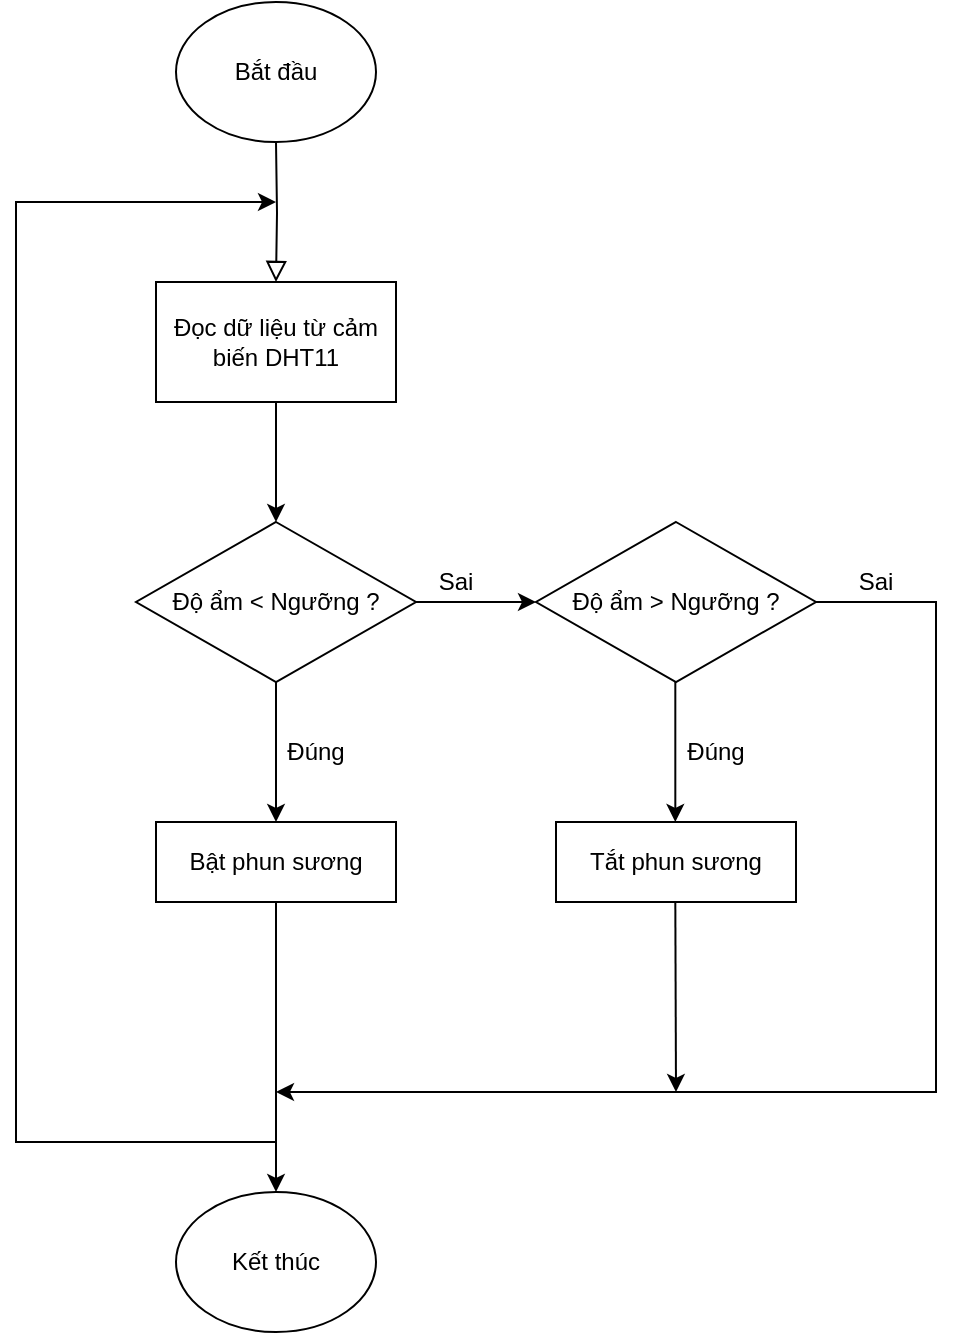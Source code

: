 <mxfile version="24.5.2" type="github">
  <diagram id="C5RBs43oDa-KdzZeNtuy" name="Page-1">
    <mxGraphModel dx="1032" dy="539" grid="1" gridSize="10" guides="1" tooltips="1" connect="1" arrows="1" fold="1" page="1" pageScale="1" pageWidth="827" pageHeight="1169" math="0" shadow="0">
      <root>
        <mxCell id="WIyWlLk6GJQsqaUBKTNV-0" />
        <mxCell id="WIyWlLk6GJQsqaUBKTNV-1" parent="WIyWlLk6GJQsqaUBKTNV-0" />
        <mxCell id="pnCFM_zxaNLk9q6kUJMl-28" value="" style="rounded=0;html=1;jettySize=auto;orthogonalLoop=1;fontSize=11;endArrow=block;endFill=0;endSize=8;strokeWidth=1;shadow=0;labelBackgroundColor=none;edgeStyle=orthogonalEdgeStyle;entryX=0.5;entryY=0;entryDx=0;entryDy=0;" parent="WIyWlLk6GJQsqaUBKTNV-1" edge="1" target="pnCFM_zxaNLk9q6kUJMl-38">
          <mxGeometry relative="1" as="geometry">
            <mxPoint x="210" y="150" as="sourcePoint" />
            <mxPoint x="210" y="200" as="targetPoint" />
          </mxGeometry>
        </mxCell>
        <mxCell id="pnCFM_zxaNLk9q6kUJMl-29" value="Bắt đầu" style="ellipse;whiteSpace=wrap;html=1;" parent="WIyWlLk6GJQsqaUBKTNV-1" vertex="1">
          <mxGeometry x="160" y="80" width="100" height="70" as="geometry" />
        </mxCell>
        <mxCell id="pnCFM_zxaNLk9q6kUJMl-30" value="Độ ẩm &amp;lt; Ngưỡng ?" style="rhombus;whiteSpace=wrap;html=1;" parent="WIyWlLk6GJQsqaUBKTNV-1" vertex="1">
          <mxGeometry x="140" y="340" width="140" height="80" as="geometry" />
        </mxCell>
        <mxCell id="pnCFM_zxaNLk9q6kUJMl-31" value="" style="endArrow=classic;html=1;rounded=0;exitX=0.5;exitY=1;exitDx=0;exitDy=0;" parent="WIyWlLk6GJQsqaUBKTNV-1" source="pnCFM_zxaNLk9q6kUJMl-30" edge="1">
          <mxGeometry width="50" height="50" relative="1" as="geometry">
            <mxPoint x="340" y="600" as="sourcePoint" />
            <mxPoint x="210" y="490" as="targetPoint" />
          </mxGeometry>
        </mxCell>
        <mxCell id="pnCFM_zxaNLk9q6kUJMl-32" value="Đúng" style="text;html=1;align=center;verticalAlign=middle;whiteSpace=wrap;rounded=0;" parent="WIyWlLk6GJQsqaUBKTNV-1" vertex="1">
          <mxGeometry x="200" y="440" width="60" height="30" as="geometry" />
        </mxCell>
        <mxCell id="pnCFM_zxaNLk9q6kUJMl-33" value="Sai" style="text;html=1;align=center;verticalAlign=middle;whiteSpace=wrap;rounded=0;" parent="WIyWlLk6GJQsqaUBKTNV-1" vertex="1">
          <mxGeometry x="270" y="355" width="60" height="30" as="geometry" />
        </mxCell>
        <mxCell id="pnCFM_zxaNLk9q6kUJMl-34" value="Bật phun sương" style="rounded=0;whiteSpace=wrap;html=1;" parent="WIyWlLk6GJQsqaUBKTNV-1" vertex="1">
          <mxGeometry x="150" y="490" width="120" height="40" as="geometry" />
        </mxCell>
        <mxCell id="pnCFM_zxaNLk9q6kUJMl-35" value="Tắt phun sương" style="rounded=0;whiteSpace=wrap;html=1;" parent="WIyWlLk6GJQsqaUBKTNV-1" vertex="1">
          <mxGeometry x="350" y="490" width="120" height="40" as="geometry" />
        </mxCell>
        <mxCell id="pnCFM_zxaNLk9q6kUJMl-36" value="" style="endArrow=classic;html=1;rounded=0;exitX=0.5;exitY=1;exitDx=0;exitDy=0;entryX=0.5;entryY=0;entryDx=0;entryDy=0;" parent="WIyWlLk6GJQsqaUBKTNV-1" source="pnCFM_zxaNLk9q6kUJMl-34" target="pnCFM_zxaNLk9q6kUJMl-37" edge="1">
          <mxGeometry width="50" height="50" relative="1" as="geometry">
            <mxPoint x="330" y="640" as="sourcePoint" />
            <mxPoint x="210" y="580" as="targetPoint" />
          </mxGeometry>
        </mxCell>
        <mxCell id="pnCFM_zxaNLk9q6kUJMl-37" value="Kết thúc" style="ellipse;whiteSpace=wrap;html=1;" parent="WIyWlLk6GJQsqaUBKTNV-1" vertex="1">
          <mxGeometry x="160" y="675" width="100" height="70" as="geometry" />
        </mxCell>
        <mxCell id="pnCFM_zxaNLk9q6kUJMl-38" value="Đọc dữ liệu từ cảm biến DHT11" style="rounded=0;whiteSpace=wrap;html=1;" parent="WIyWlLk6GJQsqaUBKTNV-1" vertex="1">
          <mxGeometry x="150" y="220" width="120" height="60" as="geometry" />
        </mxCell>
        <mxCell id="pnCFM_zxaNLk9q6kUJMl-39" value="" style="endArrow=classic;html=1;rounded=0;" parent="WIyWlLk6GJQsqaUBKTNV-1" edge="1">
          <mxGeometry width="50" height="50" relative="1" as="geometry">
            <mxPoint x="280" y="380" as="sourcePoint" />
            <mxPoint x="340" y="380" as="targetPoint" />
          </mxGeometry>
        </mxCell>
        <mxCell id="pnCFM_zxaNLk9q6kUJMl-40" value="Độ ẩm &amp;gt; Ngưỡng ?" style="rhombus;whiteSpace=wrap;html=1;" parent="WIyWlLk6GJQsqaUBKTNV-1" vertex="1">
          <mxGeometry x="340" y="340" width="140" height="80" as="geometry" />
        </mxCell>
        <mxCell id="pnCFM_zxaNLk9q6kUJMl-45" value="" style="endArrow=classic;html=1;rounded=0;exitX=0.5;exitY=1;exitDx=0;exitDy=0;" parent="WIyWlLk6GJQsqaUBKTNV-1" edge="1">
          <mxGeometry width="50" height="50" relative="1" as="geometry">
            <mxPoint x="409.66" y="420" as="sourcePoint" />
            <mxPoint x="409.66" y="490" as="targetPoint" />
          </mxGeometry>
        </mxCell>
        <mxCell id="pnCFM_zxaNLk9q6kUJMl-47" value="" style="endArrow=classic;html=1;rounded=0;exitX=0.5;exitY=1;exitDx=0;exitDy=0;" parent="WIyWlLk6GJQsqaUBKTNV-1" edge="1">
          <mxGeometry width="50" height="50" relative="1" as="geometry">
            <mxPoint x="409.66" y="530" as="sourcePoint" />
            <mxPoint x="410" y="625" as="targetPoint" />
          </mxGeometry>
        </mxCell>
        <mxCell id="pnCFM_zxaNLk9q6kUJMl-49" value="Đúng" style="text;html=1;align=center;verticalAlign=middle;whiteSpace=wrap;rounded=0;" parent="WIyWlLk6GJQsqaUBKTNV-1" vertex="1">
          <mxGeometry x="400" y="440" width="60" height="30" as="geometry" />
        </mxCell>
        <mxCell id="pnCFM_zxaNLk9q6kUJMl-51" value="" style="endArrow=classic;html=1;rounded=0;" parent="WIyWlLk6GJQsqaUBKTNV-1" edge="1">
          <mxGeometry width="50" height="50" relative="1" as="geometry">
            <mxPoint x="480" y="380" as="sourcePoint" />
            <mxPoint x="210" y="625" as="targetPoint" />
            <Array as="points">
              <mxPoint x="540" y="380" />
              <mxPoint x="540" y="440" />
              <mxPoint x="540" y="500" />
              <mxPoint x="540" y="625" />
              <mxPoint x="470" y="625" />
              <mxPoint x="320" y="625" />
            </Array>
          </mxGeometry>
        </mxCell>
        <mxCell id="pnCFM_zxaNLk9q6kUJMl-52" value="Sai" style="text;html=1;align=center;verticalAlign=middle;whiteSpace=wrap;rounded=0;" parent="WIyWlLk6GJQsqaUBKTNV-1" vertex="1">
          <mxGeometry x="480" y="350" width="60" height="40" as="geometry" />
        </mxCell>
        <mxCell id="pnCFM_zxaNLk9q6kUJMl-55" value="" style="endArrow=classic;html=1;rounded=0;exitX=0.5;exitY=1;exitDx=0;exitDy=0;entryX=0.5;entryY=0;entryDx=0;entryDy=0;" parent="WIyWlLk6GJQsqaUBKTNV-1" source="pnCFM_zxaNLk9q6kUJMl-38" target="pnCFM_zxaNLk9q6kUJMl-30" edge="1">
          <mxGeometry width="50" height="50" relative="1" as="geometry">
            <mxPoint x="200" y="380" as="sourcePoint" />
            <mxPoint x="250" y="330" as="targetPoint" />
          </mxGeometry>
        </mxCell>
        <mxCell id="IBc6C5oE4-jwJC5ewHg9-0" value="" style="endArrow=classic;html=1;rounded=0;" edge="1" parent="WIyWlLk6GJQsqaUBKTNV-1">
          <mxGeometry width="50" height="50" relative="1" as="geometry">
            <mxPoint x="210" y="650" as="sourcePoint" />
            <mxPoint x="210" y="180" as="targetPoint" />
            <Array as="points">
              <mxPoint x="80" y="650" />
              <mxPoint x="80" y="410" />
              <mxPoint x="80" y="180" />
            </Array>
          </mxGeometry>
        </mxCell>
      </root>
    </mxGraphModel>
  </diagram>
</mxfile>
